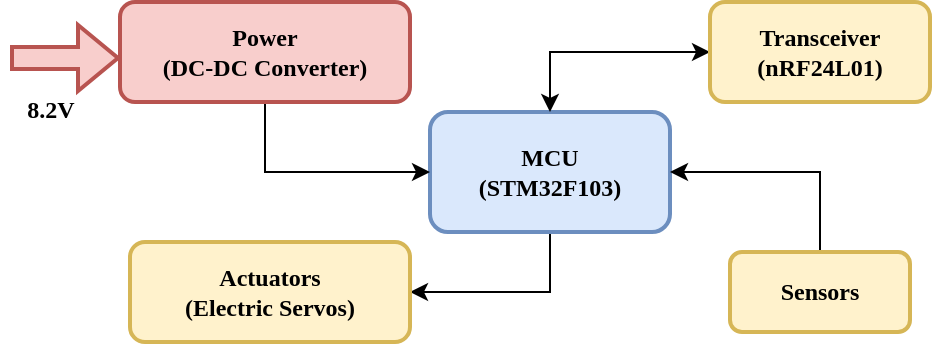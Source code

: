 <mxfile version="22.1.11" type="device">
  <diagram name="Page-1" id="G1E-o2sUnaRfctfOdFAP">
    <mxGraphModel dx="1366" dy="766" grid="1" gridSize="10" guides="1" tooltips="1" connect="1" arrows="1" fold="1" page="1" pageScale="1" pageWidth="850" pageHeight="1100" math="0" shadow="0">
      <root>
        <mxCell id="0" />
        <mxCell id="1" parent="0" />
        <mxCell id="QaKVlhrQLgwFmd9rYQSE-4" style="edgeStyle=orthogonalEdgeStyle;rounded=0;orthogonalLoop=1;jettySize=auto;html=1;exitX=0.5;exitY=1;exitDx=0;exitDy=0;entryX=1;entryY=0.5;entryDx=0;entryDy=0;" parent="1" source="nMN-DpjDkvB5x4g8xDvF-2" target="QaKVlhrQLgwFmd9rYQSE-1" edge="1">
          <mxGeometry relative="1" as="geometry" />
        </mxCell>
        <mxCell id="nMN-DpjDkvB5x4g8xDvF-2" value="MCU&lt;br&gt;(STM32F103)" style="rounded=1;whiteSpace=wrap;html=1;fontFamily=Verdana;fontStyle=1;fillColor=#dae8fc;strokeColor=#6c8ebf;strokeWidth=2;" parent="1" vertex="1">
          <mxGeometry x="340" y="250" width="120" height="60" as="geometry" />
        </mxCell>
        <mxCell id="QaKVlhrQLgwFmd9rYQSE-2" style="edgeStyle=orthogonalEdgeStyle;rounded=0;orthogonalLoop=1;jettySize=auto;html=1;exitX=0.5;exitY=0;exitDx=0;exitDy=0;entryX=1;entryY=0.5;entryDx=0;entryDy=0;" parent="1" source="nMN-DpjDkvB5x4g8xDvF-3" target="nMN-DpjDkvB5x4g8xDvF-2" edge="1">
          <mxGeometry relative="1" as="geometry" />
        </mxCell>
        <mxCell id="nMN-DpjDkvB5x4g8xDvF-3" value="Sensors" style="rounded=1;whiteSpace=wrap;html=1;fillColor=#fff2cc;strokeColor=#d6b656;strokeWidth=2;fontFamily=Verdana;fontStyle=1" parent="1" vertex="1">
          <mxGeometry x="490" y="320" width="90" height="40" as="geometry" />
        </mxCell>
        <mxCell id="QaKVlhrQLgwFmd9rYQSE-3" style="edgeStyle=orthogonalEdgeStyle;rounded=0;orthogonalLoop=1;jettySize=auto;html=1;exitX=0;exitY=0.5;exitDx=0;exitDy=0;entryX=0.5;entryY=0;entryDx=0;entryDy=0;startArrow=classic;startFill=1;" parent="1" source="nMN-DpjDkvB5x4g8xDvF-4" target="nMN-DpjDkvB5x4g8xDvF-2" edge="1">
          <mxGeometry relative="1" as="geometry" />
        </mxCell>
        <mxCell id="nMN-DpjDkvB5x4g8xDvF-4" value="Transceiver&lt;br&gt;(nRF24L01)" style="rounded=1;whiteSpace=wrap;html=1;fillColor=#fff2cc;strokeColor=#d6b656;strokeWidth=2;fontFamily=Verdana;fontStyle=1" parent="1" vertex="1">
          <mxGeometry x="480" y="195" width="110" height="50" as="geometry" />
        </mxCell>
        <mxCell id="QaKVlhrQLgwFmd9rYQSE-5" style="edgeStyle=orthogonalEdgeStyle;rounded=0;orthogonalLoop=1;jettySize=auto;html=1;entryX=0;entryY=0.5;entryDx=0;entryDy=0;exitX=0.5;exitY=1;exitDx=0;exitDy=0;" parent="1" source="nMN-DpjDkvB5x4g8xDvF-5" target="nMN-DpjDkvB5x4g8xDvF-2" edge="1">
          <mxGeometry relative="1" as="geometry" />
        </mxCell>
        <mxCell id="nMN-DpjDkvB5x4g8xDvF-5" value="Power &lt;br&gt;(DC-DC Converter)" style="rounded=1;whiteSpace=wrap;html=1;fillColor=#f8cecc;strokeColor=#b85450;strokeWidth=2;fontFamily=Verdana;fontStyle=1" parent="1" vertex="1">
          <mxGeometry x="185" y="195" width="145" height="50" as="geometry" />
        </mxCell>
        <mxCell id="QaKVlhrQLgwFmd9rYQSE-1" value="Actuators&lt;br&gt;(Electric Servos)" style="rounded=1;whiteSpace=wrap;html=1;fillColor=#fff2cc;strokeColor=#d6b656;strokeWidth=2;fontFamily=Verdana;fontStyle=1" parent="1" vertex="1">
          <mxGeometry x="190" y="315" width="140" height="50" as="geometry" />
        </mxCell>
        <mxCell id="QaKVlhrQLgwFmd9rYQSE-6" value="" style="shape=flexArrow;endArrow=classic;html=1;rounded=0;fillColor=#f8cecc;strokeColor=#b85450;strokeWidth=2;" parent="1" edge="1">
          <mxGeometry width="50" height="50" relative="1" as="geometry">
            <mxPoint x="130" y="223" as="sourcePoint" />
            <mxPoint x="185" y="223" as="targetPoint" />
          </mxGeometry>
        </mxCell>
        <mxCell id="QaKVlhrQLgwFmd9rYQSE-7" value="&lt;b&gt;&lt;font face=&quot;Verdana&quot;&gt;8.2V&lt;/font&gt;&lt;/b&gt;" style="text;html=1;align=center;verticalAlign=middle;resizable=0;points=[];autosize=1;strokeColor=none;fillColor=none;" parent="1" vertex="1">
          <mxGeometry x="125" y="234" width="50" height="30" as="geometry" />
        </mxCell>
      </root>
    </mxGraphModel>
  </diagram>
</mxfile>

